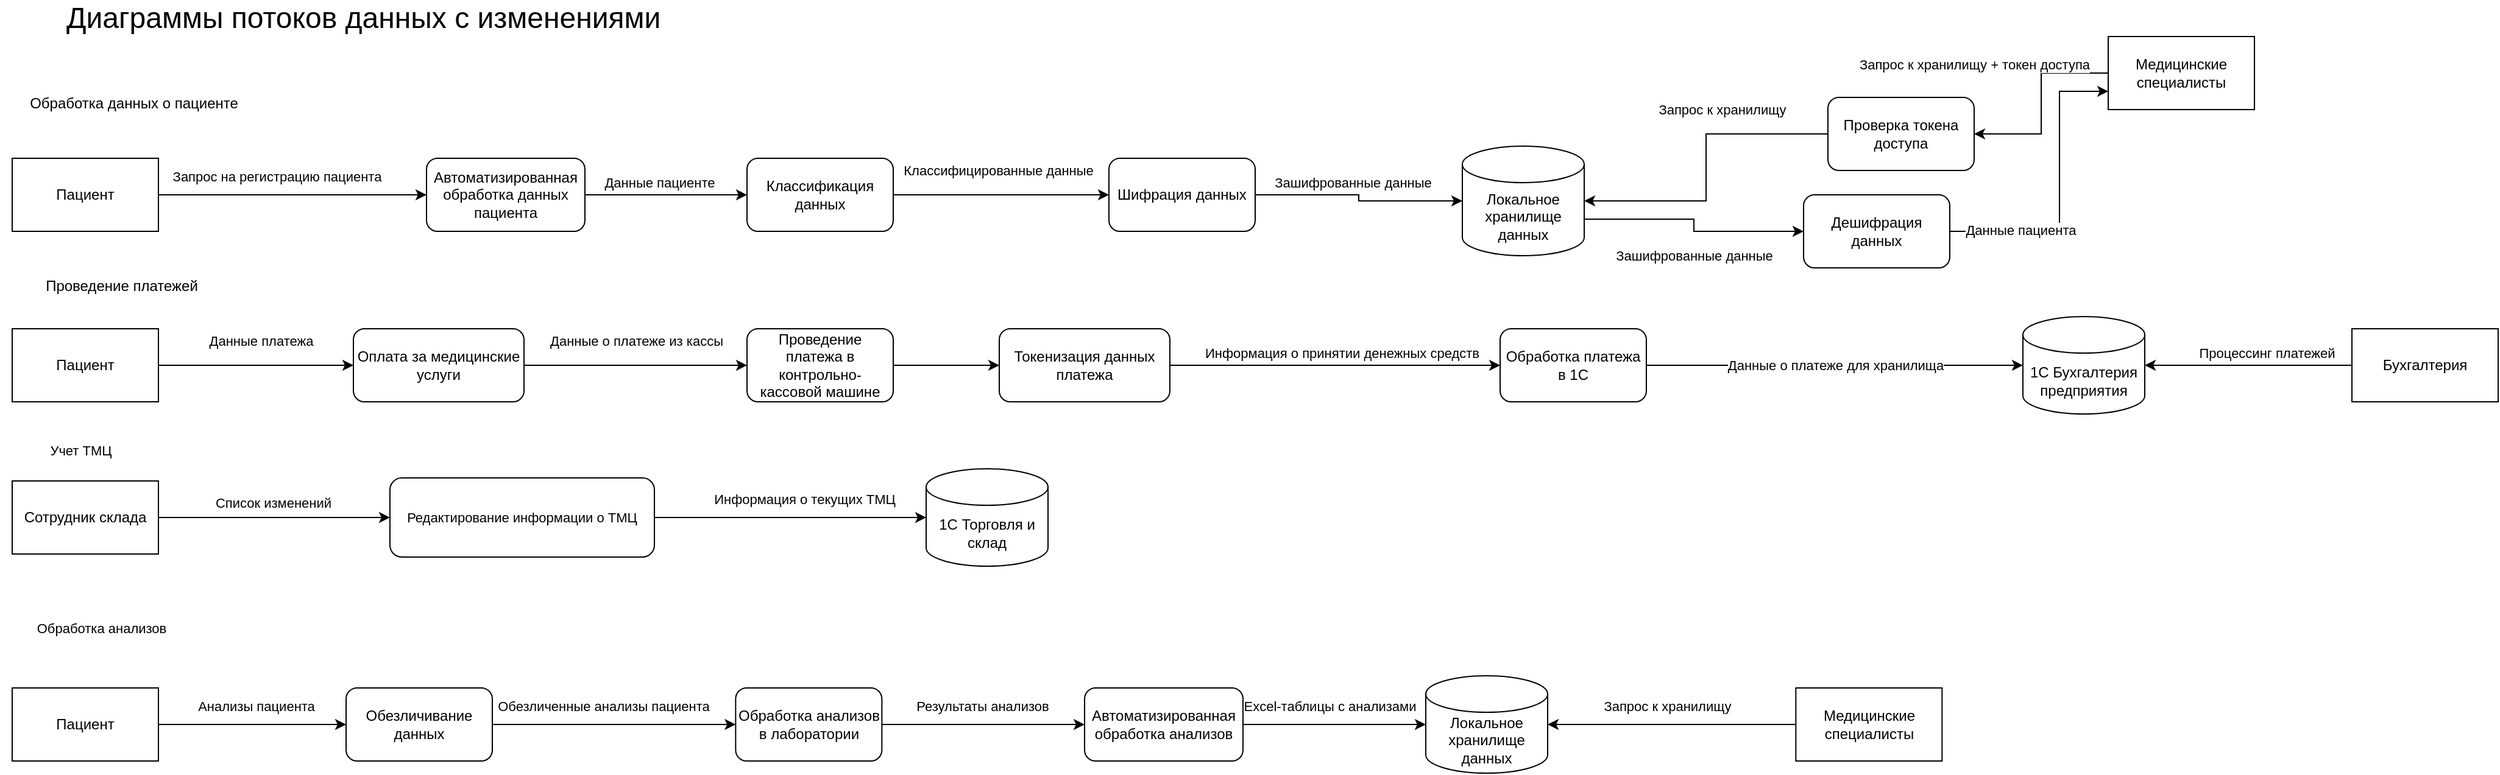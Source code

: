 <mxfile version="26.0.16">
  <diagram name="Страница — 1" id="5H-hBNvwUbpA375HUfUg">
    <mxGraphModel dx="2051" dy="1026" grid="1" gridSize="10" guides="1" tooltips="1" connect="1" arrows="1" fold="1" page="1" pageScale="1" pageWidth="827" pageHeight="1169" math="0" shadow="0">
      <root>
        <mxCell id="0" />
        <mxCell id="1" parent="0" />
        <mxCell id="QS6wYorZDuto70AmAxFD-2" value="&lt;font style=&quot;font-size: 24px;&quot;&gt;&amp;nbsp;Диаграммы потоков данных с изменениями&lt;/font&gt;" style="text;html=1;align=center;verticalAlign=middle;whiteSpace=wrap;rounded=0;" parent="1" vertex="1">
          <mxGeometry x="10" y="30" width="590" height="30" as="geometry" />
        </mxCell>
        <mxCell id="QS6wYorZDuto70AmAxFD-5" value="Локальное хранилище данных" style="shape=cylinder3;whiteSpace=wrap;html=1;boundedLbl=1;backgroundOutline=1;size=15;" parent="1" vertex="1">
          <mxGeometry x="1180" y="585" width="100" height="80" as="geometry" />
        </mxCell>
        <mxCell id="QS6wYorZDuto70AmAxFD-22" value="Сотрудник склада" style="rounded=0;whiteSpace=wrap;html=1;" parent="1" vertex="1">
          <mxGeometry x="20" y="425" width="120" height="60" as="geometry" />
        </mxCell>
        <mxCell id="QS6wYorZDuto70AmAxFD-92" style="edgeStyle=orthogonalEdgeStyle;rounded=0;orthogonalLoop=1;jettySize=auto;html=1;exitX=1;exitY=0.5;exitDx=0;exitDy=0;entryX=0;entryY=0.5;entryDx=0;entryDy=0;" parent="1" source="q35OqRyjjlaC8kFbtdeE-2" target="QS6wYorZDuto70AmAxFD-91" edge="1">
          <mxGeometry relative="1" as="geometry">
            <mxPoint x="623.67" y="625" as="sourcePoint" />
          </mxGeometry>
        </mxCell>
        <mxCell id="QS6wYorZDuto70AmAxFD-94" value="Результаты анализов" style="edgeLabel;html=1;align=center;verticalAlign=middle;resizable=0;points=[];" parent="QS6wYorZDuto70AmAxFD-92" vertex="1" connectable="0">
          <mxGeometry x="0.297" y="5" relative="1" as="geometry">
            <mxPoint x="-26" y="-10" as="offset" />
          </mxGeometry>
        </mxCell>
        <mxCell id="QS6wYorZDuto70AmAxFD-24" value="1C Торговля и склад" style="shape=cylinder3;whiteSpace=wrap;html=1;boundedLbl=1;backgroundOutline=1;size=15;" parent="1" vertex="1">
          <mxGeometry x="770" y="415" width="100" height="80" as="geometry" />
        </mxCell>
        <mxCell id="QS6wYorZDuto70AmAxFD-25" style="edgeStyle=orthogonalEdgeStyle;rounded=0;orthogonalLoop=1;jettySize=auto;html=1;exitX=1;exitY=0.5;exitDx=0;exitDy=0;entryX=0;entryY=0.5;entryDx=0;entryDy=0;" parent="1" source="QS6wYorZDuto70AmAxFD-22" target="QS6wYorZDuto70AmAxFD-86" edge="1">
          <mxGeometry relative="1" as="geometry" />
        </mxCell>
        <mxCell id="QS6wYorZDuto70AmAxFD-89" value="Список изменений" style="edgeLabel;html=1;align=center;verticalAlign=middle;resizable=0;points=[];" parent="QS6wYorZDuto70AmAxFD-25" vertex="1" connectable="0">
          <mxGeometry x="0.213" y="-1" relative="1" as="geometry">
            <mxPoint x="-21" y="-13" as="offset" />
          </mxGeometry>
        </mxCell>
        <mxCell id="QS6wYorZDuto70AmAxFD-27" value="Медицинские специалисты" style="rounded=0;whiteSpace=wrap;html=1;" parent="1" vertex="1">
          <mxGeometry x="1483.67" y="595" width="120" height="60" as="geometry" />
        </mxCell>
        <mxCell id="QS6wYorZDuto70AmAxFD-28" style="edgeStyle=orthogonalEdgeStyle;rounded=0;orthogonalLoop=1;jettySize=auto;html=1;exitX=0;exitY=0.5;exitDx=0;exitDy=0;entryX=1;entryY=0.5;entryDx=0;entryDy=0;entryPerimeter=0;" parent="1" source="QS6wYorZDuto70AmAxFD-27" target="QS6wYorZDuto70AmAxFD-5" edge="1">
          <mxGeometry relative="1" as="geometry" />
        </mxCell>
        <mxCell id="QS6wYorZDuto70AmAxFD-82" value="Запрос к хранилищу" style="edgeLabel;html=1;align=center;verticalAlign=middle;resizable=0;points=[];" parent="QS6wYorZDuto70AmAxFD-28" vertex="1" connectable="0">
          <mxGeometry x="-0.11" y="-5" relative="1" as="geometry">
            <mxPoint x="-15" y="-10" as="offset" />
          </mxGeometry>
        </mxCell>
        <mxCell id="QS6wYorZDuto70AmAxFD-33" value="Обработка данных о пациенте" style="text;html=1;align=center;verticalAlign=middle;whiteSpace=wrap;rounded=0;" parent="1" vertex="1">
          <mxGeometry x="20" y="100" width="200" height="30" as="geometry" />
        </mxCell>
        <mxCell id="QS6wYorZDuto70AmAxFD-34" style="edgeStyle=orthogonalEdgeStyle;rounded=0;orthogonalLoop=1;jettySize=auto;html=1;exitX=1;exitY=0.5;exitDx=0;exitDy=0;entryX=0;entryY=0.5;entryDx=0;entryDy=0;" parent="1" source="QS6wYorZDuto70AmAxFD-38" target="QS6wYorZDuto70AmAxFD-39" edge="1">
          <mxGeometry relative="1" as="geometry" />
        </mxCell>
        <mxCell id="QS6wYorZDuto70AmAxFD-35" value="Запрос на регистрацию пациента" style="edgeLabel;html=1;align=center;verticalAlign=middle;resizable=0;points=[];" parent="QS6wYorZDuto70AmAxFD-34" vertex="1" connectable="0">
          <mxGeometry x="-0.173" y="2" relative="1" as="geometry">
            <mxPoint x="6" y="-13" as="offset" />
          </mxGeometry>
        </mxCell>
        <mxCell id="QS6wYorZDuto70AmAxFD-38" value="Пациент" style="rounded=0;whiteSpace=wrap;html=1;" parent="1" vertex="1">
          <mxGeometry x="20" y="160" width="120" height="60" as="geometry" />
        </mxCell>
        <mxCell id="QS6wYorZDuto70AmAxFD-39" value="Автоматизированная обработка данных пациента" style="rounded=1;whiteSpace=wrap;html=1;fillColor=light-dark(#FFFFFF,var(--ge-dark-color, #121212));" parent="1" vertex="1">
          <mxGeometry x="360" y="160" width="130" height="60" as="geometry" />
        </mxCell>
        <mxCell id="1K4KLH_W878eEwViPDDh-15" style="edgeStyle=orthogonalEdgeStyle;rounded=0;orthogonalLoop=1;jettySize=auto;html=1;exitX=1;exitY=0;exitDx=0;exitDy=60;exitPerimeter=0;entryX=0;entryY=0.5;entryDx=0;entryDy=0;" edge="1" parent="1" source="QS6wYorZDuto70AmAxFD-40" target="1K4KLH_W878eEwViPDDh-12">
          <mxGeometry relative="1" as="geometry" />
        </mxCell>
        <mxCell id="1K4KLH_W878eEwViPDDh-18" value="Зашифрованные данные" style="edgeLabel;html=1;align=center;verticalAlign=middle;resizable=0;points=[];" vertex="1" connectable="0" parent="1K4KLH_W878eEwViPDDh-15">
          <mxGeometry x="0.473" y="1" relative="1" as="geometry">
            <mxPoint x="-40" y="21" as="offset" />
          </mxGeometry>
        </mxCell>
        <mxCell id="QS6wYorZDuto70AmAxFD-40" value="Локальное хранилище данных" style="shape=cylinder3;whiteSpace=wrap;html=1;boundedLbl=1;backgroundOutline=1;size=15;" parent="1" vertex="1">
          <mxGeometry x="1210" y="150" width="100" height="90" as="geometry" />
        </mxCell>
        <mxCell id="QS6wYorZDuto70AmAxFD-41" style="edgeStyle=orthogonalEdgeStyle;rounded=0;orthogonalLoop=1;jettySize=auto;html=1;exitX=1;exitY=0.5;exitDx=0;exitDy=0;entryX=0;entryY=0.5;entryDx=0;entryDy=0;" parent="1" source="QS6wYorZDuto70AmAxFD-39" target="1K4KLH_W878eEwViPDDh-1" edge="1">
          <mxGeometry relative="1" as="geometry" />
        </mxCell>
        <mxCell id="1K4KLH_W878eEwViPDDh-2" value="Данные пациенте" style="edgeLabel;html=1;align=center;verticalAlign=middle;resizable=0;points=[];" vertex="1" connectable="0" parent="QS6wYorZDuto70AmAxFD-41">
          <mxGeometry x="-0.087" y="4" relative="1" as="geometry">
            <mxPoint y="-6" as="offset" />
          </mxGeometry>
        </mxCell>
        <mxCell id="QS6wYorZDuto70AmAxFD-55" value="Медицинские специалисты" style="rounded=0;whiteSpace=wrap;html=1;" parent="1" vertex="1">
          <mxGeometry x="1740" y="60" width="120" height="60" as="geometry" />
        </mxCell>
        <mxCell id="QS6wYorZDuto70AmAxFD-56" style="edgeStyle=orthogonalEdgeStyle;rounded=0;orthogonalLoop=1;jettySize=auto;html=1;exitX=0;exitY=0.5;exitDx=0;exitDy=0;entryX=1;entryY=0.5;entryDx=0;entryDy=0;entryPerimeter=0;" parent="1" source="1K4KLH_W878eEwViPDDh-9" target="QS6wYorZDuto70AmAxFD-40" edge="1">
          <mxGeometry relative="1" as="geometry" />
        </mxCell>
        <mxCell id="1K4KLH_W878eEwViPDDh-13" value="Запрос к хранилищу" style="edgeLabel;html=1;align=center;verticalAlign=middle;resizable=0;points=[];" vertex="1" connectable="0" parent="QS6wYorZDuto70AmAxFD-56">
          <mxGeometry x="-0.673" y="-4" relative="1" as="geometry">
            <mxPoint x="-46" y="-16" as="offset" />
          </mxGeometry>
        </mxCell>
        <mxCell id="QS6wYorZDuto70AmAxFD-61" value="Проведение платежей" style="text;html=1;align=center;verticalAlign=middle;whiteSpace=wrap;rounded=0;" parent="1" vertex="1">
          <mxGeometry x="10" y="250" width="200" height="30" as="geometry" />
        </mxCell>
        <mxCell id="QS6wYorZDuto70AmAxFD-64" style="edgeStyle=orthogonalEdgeStyle;rounded=0;orthogonalLoop=1;jettySize=auto;html=1;exitX=1;exitY=0.5;exitDx=0;exitDy=0;entryX=0;entryY=0.5;entryDx=0;entryDy=0;" parent="1" source="QS6wYorZDuto70AmAxFD-66" target="QS6wYorZDuto70AmAxFD-71" edge="1">
          <mxGeometry relative="1" as="geometry" />
        </mxCell>
        <mxCell id="QS6wYorZDuto70AmAxFD-65" value="Данные платежа" style="edgeLabel;html=1;align=center;verticalAlign=middle;resizable=0;points=[];" parent="QS6wYorZDuto70AmAxFD-64" vertex="1" connectable="0">
          <mxGeometry x="-0.529" relative="1" as="geometry">
            <mxPoint x="46" y="-20" as="offset" />
          </mxGeometry>
        </mxCell>
        <mxCell id="QS6wYorZDuto70AmAxFD-66" value="Пациент" style="rounded=0;whiteSpace=wrap;html=1;" parent="1" vertex="1">
          <mxGeometry x="20" y="300" width="120" height="60" as="geometry" />
        </mxCell>
        <mxCell id="QS6wYorZDuto70AmAxFD-69" value="1C Бухгалтерия предприятия" style="shape=cylinder3;whiteSpace=wrap;html=1;boundedLbl=1;backgroundOutline=1;size=15;" parent="1" vertex="1">
          <mxGeometry x="1670" y="290" width="100" height="80" as="geometry" />
        </mxCell>
        <mxCell id="QS6wYorZDuto70AmAxFD-70" style="edgeStyle=orthogonalEdgeStyle;rounded=0;orthogonalLoop=1;jettySize=auto;html=1;exitX=1;exitY=0.5;exitDx=0;exitDy=0;entryX=0;entryY=0.5;entryDx=0;entryDy=0;" parent="1" source="QS6wYorZDuto70AmAxFD-71" target="QS6wYorZDuto70AmAxFD-73" edge="1">
          <mxGeometry relative="1" as="geometry" />
        </mxCell>
        <mxCell id="QS6wYorZDuto70AmAxFD-83" value="Данные о платеже из кассы" style="edgeLabel;html=1;align=center;verticalAlign=middle;resizable=0;points=[];" parent="QS6wYorZDuto70AmAxFD-70" vertex="1" connectable="0">
          <mxGeometry x="0.26" y="-1" relative="1" as="geometry">
            <mxPoint x="-24" y="-21" as="offset" />
          </mxGeometry>
        </mxCell>
        <mxCell id="QS6wYorZDuto70AmAxFD-71" value="Оплата за медицинские услуги" style="rounded=1;whiteSpace=wrap;html=1;" parent="1" vertex="1">
          <mxGeometry x="300" y="300" width="140" height="60" as="geometry" />
        </mxCell>
        <mxCell id="QS6wYorZDuto70AmAxFD-72" style="edgeStyle=orthogonalEdgeStyle;rounded=0;orthogonalLoop=1;jettySize=auto;html=1;exitX=1;exitY=0.5;exitDx=0;exitDy=0;entryX=0;entryY=0.5;entryDx=0;entryDy=0;" parent="1" source="1K4KLH_W878eEwViPDDh-23" target="QS6wYorZDuto70AmAxFD-74" edge="1">
          <mxGeometry relative="1" as="geometry" />
        </mxCell>
        <mxCell id="QS6wYorZDuto70AmAxFD-90" value="Информация о принятии денежных средств" style="edgeLabel;html=1;align=center;verticalAlign=middle;resizable=0;points=[];" parent="QS6wYorZDuto70AmAxFD-72" vertex="1" connectable="0">
          <mxGeometry x="0.158" y="-2" relative="1" as="geometry">
            <mxPoint x="-16" y="-12" as="offset" />
          </mxGeometry>
        </mxCell>
        <mxCell id="QS6wYorZDuto70AmAxFD-73" value="Проведение платежа в контрольно-кассовой машине" style="rounded=1;whiteSpace=wrap;html=1;" parent="1" vertex="1">
          <mxGeometry x="623" y="300" width="120" height="60" as="geometry" />
        </mxCell>
        <mxCell id="QS6wYorZDuto70AmAxFD-74" value="Обработка платежа в 1С" style="rounded=1;whiteSpace=wrap;html=1;" parent="1" vertex="1">
          <mxGeometry x="1241" y="300" width="120" height="60" as="geometry" />
        </mxCell>
        <mxCell id="QS6wYorZDuto70AmAxFD-75" value="Данные о платеже для хранилища" style="edgeStyle=orthogonalEdgeStyle;rounded=0;orthogonalLoop=1;jettySize=auto;html=1;exitX=1;exitY=0.5;exitDx=0;exitDy=0;entryX=0;entryY=0.5;entryDx=0;entryDy=0;entryPerimeter=0;" parent="1" source="QS6wYorZDuto70AmAxFD-74" target="QS6wYorZDuto70AmAxFD-69" edge="1">
          <mxGeometry relative="1" as="geometry" />
        </mxCell>
        <mxCell id="QS6wYorZDuto70AmAxFD-76" value="Обработка анализов" style="edgeLabel;html=1;align=center;verticalAlign=middle;resizable=0;points=[];" parent="1" vertex="1" connectable="0">
          <mxGeometry x="90" y="550" as="geometry">
            <mxPoint x="3" y="-4" as="offset" />
          </mxGeometry>
        </mxCell>
        <mxCell id="QS6wYorZDuto70AmAxFD-78" value="Бухгалтерия" style="rounded=0;whiteSpace=wrap;html=1;" parent="1" vertex="1">
          <mxGeometry x="1940" y="300" width="120" height="60" as="geometry" />
        </mxCell>
        <mxCell id="QS6wYorZDuto70AmAxFD-79" style="edgeStyle=orthogonalEdgeStyle;rounded=0;orthogonalLoop=1;jettySize=auto;html=1;exitX=0;exitY=0.5;exitDx=0;exitDy=0;entryX=1;entryY=0.5;entryDx=0;entryDy=0;entryPerimeter=0;" parent="1" source="QS6wYorZDuto70AmAxFD-78" target="QS6wYorZDuto70AmAxFD-69" edge="1">
          <mxGeometry relative="1" as="geometry">
            <mxPoint x="1270" y="450" as="sourcePoint" />
          </mxGeometry>
        </mxCell>
        <mxCell id="QS6wYorZDuto70AmAxFD-85" value="Процессинг платежей" style="edgeLabel;html=1;align=center;verticalAlign=middle;resizable=0;points=[];" parent="QS6wYorZDuto70AmAxFD-79" vertex="1" connectable="0">
          <mxGeometry x="-0.16" y="4" relative="1" as="geometry">
            <mxPoint x="1" y="-14" as="offset" />
          </mxGeometry>
        </mxCell>
        <mxCell id="QS6wYorZDuto70AmAxFD-80" value="Учет ТМЦ" style="edgeLabel;html=1;align=center;verticalAlign=middle;resizable=0;points=[];" parent="1" vertex="1" connectable="0">
          <mxGeometry x="70" y="400" as="geometry">
            <mxPoint x="6" as="offset" />
          </mxGeometry>
        </mxCell>
        <mxCell id="QS6wYorZDuto70AmAxFD-86" value="&lt;span style=&quot;font-size: 11px; text-wrap-mode: nowrap; background-color: rgb(255, 255, 255);&quot;&gt;Редактирование информации о ТМЦ&lt;/span&gt;" style="rounded=1;whiteSpace=wrap;html=1;" parent="1" vertex="1">
          <mxGeometry x="330" y="422.5" width="217" height="65" as="geometry" />
        </mxCell>
        <mxCell id="QS6wYorZDuto70AmAxFD-87" style="edgeStyle=orthogonalEdgeStyle;rounded=0;orthogonalLoop=1;jettySize=auto;html=1;exitX=1;exitY=0.5;exitDx=0;exitDy=0;entryX=0;entryY=0.5;entryDx=0;entryDy=0;entryPerimeter=0;" parent="1" source="QS6wYorZDuto70AmAxFD-86" target="QS6wYorZDuto70AmAxFD-24" edge="1">
          <mxGeometry relative="1" as="geometry" />
        </mxCell>
        <mxCell id="QS6wYorZDuto70AmAxFD-88" value="Информация о текущих ТМЦ" style="edgeLabel;html=1;align=center;verticalAlign=middle;resizable=0;points=[];" parent="QS6wYorZDuto70AmAxFD-87" vertex="1" connectable="0">
          <mxGeometry x="0.278" y="4" relative="1" as="geometry">
            <mxPoint x="-20" y="-11" as="offset" />
          </mxGeometry>
        </mxCell>
        <mxCell id="QS6wYorZDuto70AmAxFD-91" value="Автоматизированная обработка анализов" style="rounded=1;whiteSpace=wrap;html=1;" parent="1" vertex="1">
          <mxGeometry x="900" y="595" width="130" height="60" as="geometry" />
        </mxCell>
        <mxCell id="QS6wYorZDuto70AmAxFD-95" style="edgeStyle=orthogonalEdgeStyle;rounded=0;orthogonalLoop=1;jettySize=auto;html=1;exitX=1;exitY=0.5;exitDx=0;exitDy=0;entryX=0;entryY=0.5;entryDx=0;entryDy=0;entryPerimeter=0;" parent="1" source="QS6wYorZDuto70AmAxFD-91" target="QS6wYorZDuto70AmAxFD-5" edge="1">
          <mxGeometry relative="1" as="geometry" />
        </mxCell>
        <mxCell id="QS6wYorZDuto70AmAxFD-96" value="Excel-таблицы с анализами" style="edgeLabel;html=1;align=center;verticalAlign=middle;resizable=0;points=[];" parent="QS6wYorZDuto70AmAxFD-95" vertex="1" connectable="0">
          <mxGeometry x="-0.043" y="-4" relative="1" as="geometry">
            <mxPoint x="-1" y="-19" as="offset" />
          </mxGeometry>
        </mxCell>
        <mxCell id="q35OqRyjjlaC8kFbtdeE-3" style="edgeStyle=orthogonalEdgeStyle;rounded=0;orthogonalLoop=1;jettySize=auto;html=1;exitX=1;exitY=0.5;exitDx=0;exitDy=0;entryX=0;entryY=0.5;entryDx=0;entryDy=0;" parent="1" source="1K4KLH_W878eEwViPDDh-26" target="q35OqRyjjlaC8kFbtdeE-2" edge="1">
          <mxGeometry relative="1" as="geometry" />
        </mxCell>
        <mxCell id="1K4KLH_W878eEwViPDDh-29" value="Обезличенные анализы пациента" style="edgeLabel;html=1;align=center;verticalAlign=middle;resizable=0;points=[];" vertex="1" connectable="0" parent="q35OqRyjjlaC8kFbtdeE-3">
          <mxGeometry x="-0.089" y="-1" relative="1" as="geometry">
            <mxPoint y="-16" as="offset" />
          </mxGeometry>
        </mxCell>
        <mxCell id="q35OqRyjjlaC8kFbtdeE-1" value="Пациент" style="rounded=0;whiteSpace=wrap;html=1;" parent="1" vertex="1">
          <mxGeometry x="20" y="595" width="120" height="60" as="geometry" />
        </mxCell>
        <mxCell id="q35OqRyjjlaC8kFbtdeE-2" value="Обработка анализов в лаборатории" style="rounded=1;whiteSpace=wrap;html=1;" parent="1" vertex="1">
          <mxGeometry x="613.67" y="595" width="120" height="60" as="geometry" />
        </mxCell>
        <mxCell id="1K4KLH_W878eEwViPDDh-4" style="edgeStyle=orthogonalEdgeStyle;rounded=0;orthogonalLoop=1;jettySize=auto;html=1;exitX=1;exitY=0.5;exitDx=0;exitDy=0;entryX=0;entryY=0.5;entryDx=0;entryDy=0;" edge="1" parent="1" source="1K4KLH_W878eEwViPDDh-1" target="1K4KLH_W878eEwViPDDh-3">
          <mxGeometry relative="1" as="geometry" />
        </mxCell>
        <mxCell id="1K4KLH_W878eEwViPDDh-5" value="Классифицированные данные" style="edgeLabel;html=1;align=center;verticalAlign=middle;resizable=0;points=[];" vertex="1" connectable="0" parent="1K4KLH_W878eEwViPDDh-4">
          <mxGeometry x="0.15" y="1" relative="1" as="geometry">
            <mxPoint x="-16" y="-19" as="offset" />
          </mxGeometry>
        </mxCell>
        <mxCell id="1K4KLH_W878eEwViPDDh-1" value="Классификация данных" style="rounded=1;whiteSpace=wrap;html=1;" vertex="1" parent="1">
          <mxGeometry x="623" y="160" width="120" height="60" as="geometry" />
        </mxCell>
        <mxCell id="1K4KLH_W878eEwViPDDh-7" style="edgeStyle=orthogonalEdgeStyle;rounded=0;orthogonalLoop=1;jettySize=auto;html=1;exitX=1;exitY=0.5;exitDx=0;exitDy=0;entryX=0;entryY=0.5;entryDx=0;entryDy=0;entryPerimeter=0;" edge="1" parent="1" source="1K4KLH_W878eEwViPDDh-3" target="QS6wYorZDuto70AmAxFD-40">
          <mxGeometry relative="1" as="geometry">
            <mxPoint x="1181" y="190" as="targetPoint" />
          </mxGeometry>
        </mxCell>
        <mxCell id="1K4KLH_W878eEwViPDDh-8" value="Зашифрованные данные" style="edgeLabel;html=1;align=center;verticalAlign=middle;resizable=0;points=[];" vertex="1" connectable="0" parent="1K4KLH_W878eEwViPDDh-7">
          <mxGeometry x="0.416" y="2" relative="1" as="geometry">
            <mxPoint x="-39" y="-13" as="offset" />
          </mxGeometry>
        </mxCell>
        <mxCell id="1K4KLH_W878eEwViPDDh-3" value="Шифрация данных" style="rounded=1;whiteSpace=wrap;html=1;" vertex="1" parent="1">
          <mxGeometry x="920" y="160" width="120" height="60" as="geometry" />
        </mxCell>
        <mxCell id="1K4KLH_W878eEwViPDDh-10" value="" style="edgeStyle=orthogonalEdgeStyle;rounded=0;orthogonalLoop=1;jettySize=auto;html=1;exitX=0;exitY=0.5;exitDx=0;exitDy=0;entryX=1;entryY=0.5;entryDx=0;entryDy=0;entryPerimeter=0;" edge="1" parent="1" source="QS6wYorZDuto70AmAxFD-55" target="1K4KLH_W878eEwViPDDh-9">
          <mxGeometry relative="1" as="geometry">
            <mxPoint x="1620" y="90" as="sourcePoint" />
            <mxPoint x="1350" y="190" as="targetPoint" />
          </mxGeometry>
        </mxCell>
        <mxCell id="1K4KLH_W878eEwViPDDh-11" value="Запрос к хранилищу + токен доступа" style="edgeLabel;html=1;align=center;verticalAlign=middle;resizable=0;points=[];" vertex="1" connectable="0" parent="1K4KLH_W878eEwViPDDh-10">
          <mxGeometry x="-0.069" y="1" relative="1" as="geometry">
            <mxPoint x="-56" y="-27" as="offset" />
          </mxGeometry>
        </mxCell>
        <mxCell id="1K4KLH_W878eEwViPDDh-9" value="Проверка токена доступа" style="rounded=1;whiteSpace=wrap;html=1;" vertex="1" parent="1">
          <mxGeometry x="1510" y="110" width="120" height="60" as="geometry" />
        </mxCell>
        <mxCell id="1K4KLH_W878eEwViPDDh-16" style="edgeStyle=orthogonalEdgeStyle;rounded=0;orthogonalLoop=1;jettySize=auto;html=1;exitX=1;exitY=0.5;exitDx=0;exitDy=0;entryX=0;entryY=0.75;entryDx=0;entryDy=0;" edge="1" parent="1" source="1K4KLH_W878eEwViPDDh-12" target="QS6wYorZDuto70AmAxFD-55">
          <mxGeometry relative="1" as="geometry">
            <Array as="points">
              <mxPoint x="1700" y="220" />
              <mxPoint x="1700" y="105" />
            </Array>
          </mxGeometry>
        </mxCell>
        <mxCell id="1K4KLH_W878eEwViPDDh-17" value="Данные пациента" style="edgeLabel;html=1;align=center;verticalAlign=middle;resizable=0;points=[];" vertex="1" connectable="0" parent="1K4KLH_W878eEwViPDDh-16">
          <mxGeometry x="-0.531" y="1" relative="1" as="geometry">
            <mxPoint as="offset" />
          </mxGeometry>
        </mxCell>
        <mxCell id="1K4KLH_W878eEwViPDDh-12" value="Дешифрация данных" style="rounded=1;whiteSpace=wrap;html=1;" vertex="1" parent="1">
          <mxGeometry x="1490" y="190" width="120" height="60" as="geometry" />
        </mxCell>
        <mxCell id="1K4KLH_W878eEwViPDDh-24" value="" style="edgeStyle=orthogonalEdgeStyle;rounded=0;orthogonalLoop=1;jettySize=auto;html=1;exitX=1;exitY=0.5;exitDx=0;exitDy=0;entryX=0;entryY=0.5;entryDx=0;entryDy=0;" edge="1" parent="1" source="QS6wYorZDuto70AmAxFD-73" target="1K4KLH_W878eEwViPDDh-23">
          <mxGeometry relative="1" as="geometry">
            <mxPoint x="743" y="330" as="sourcePoint" />
            <mxPoint x="1320" y="330" as="targetPoint" />
          </mxGeometry>
        </mxCell>
        <mxCell id="1K4KLH_W878eEwViPDDh-23" value="Токенизация данных платежа" style="rounded=1;whiteSpace=wrap;html=1;" vertex="1" parent="1">
          <mxGeometry x="830" y="300" width="140" height="60" as="geometry" />
        </mxCell>
        <mxCell id="1K4KLH_W878eEwViPDDh-27" value="" style="edgeStyle=orthogonalEdgeStyle;rounded=0;orthogonalLoop=1;jettySize=auto;html=1;exitX=1;exitY=0.5;exitDx=0;exitDy=0;entryX=0;entryY=0.5;entryDx=0;entryDy=0;" edge="1" parent="1" source="q35OqRyjjlaC8kFbtdeE-1" target="1K4KLH_W878eEwViPDDh-26">
          <mxGeometry relative="1" as="geometry">
            <mxPoint x="140" y="625" as="sourcePoint" />
            <mxPoint x="614" y="625" as="targetPoint" />
          </mxGeometry>
        </mxCell>
        <mxCell id="1K4KLH_W878eEwViPDDh-28" value="Анализы пациента" style="edgeLabel;html=1;align=center;verticalAlign=middle;resizable=0;points=[];" vertex="1" connectable="0" parent="1K4KLH_W878eEwViPDDh-27">
          <mxGeometry x="-0.091" y="2" relative="1" as="geometry">
            <mxPoint x="10" y="-13" as="offset" />
          </mxGeometry>
        </mxCell>
        <mxCell id="1K4KLH_W878eEwViPDDh-26" value="Обезличивание данных" style="rounded=1;whiteSpace=wrap;html=1;" vertex="1" parent="1">
          <mxGeometry x="294.0" y="595" width="120" height="60" as="geometry" />
        </mxCell>
      </root>
    </mxGraphModel>
  </diagram>
</mxfile>
